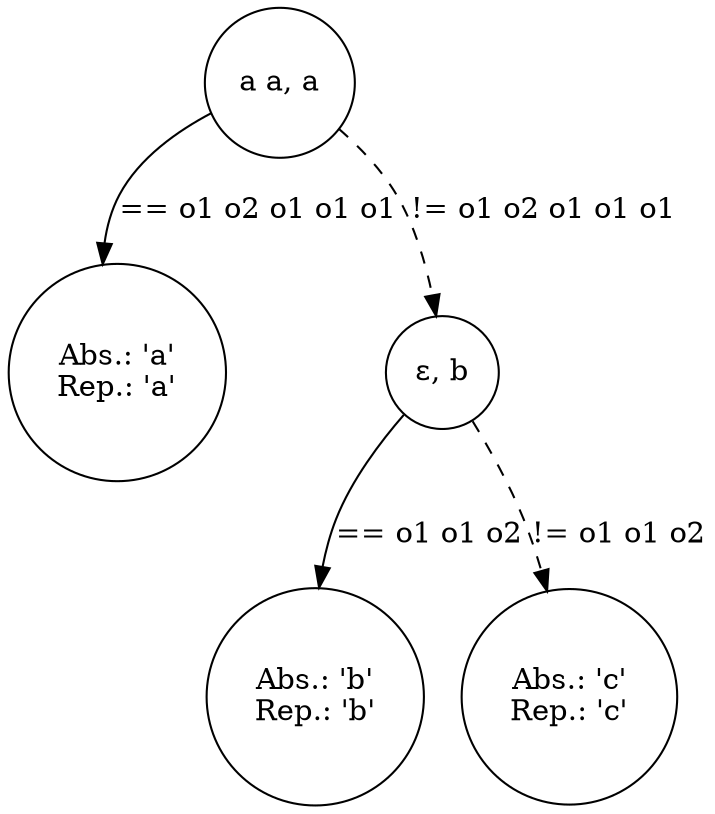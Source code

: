 digraph g {

	s0 [shape="circle" label="a a, a"];
	s1 [shape="circle" label="Abs.: 'a'
Rep.: 'a'"];
	s2 [shape="circle" label="ε, b"];
	s3 [shape="circle" label="Abs.: 'b'
Rep.: 'b'"];
	s4 [shape="circle" label="Abs.: 'c'
Rep.: 'c'"];
	s0 -> s1 [label="== o1 o2 o1 o1 o1"];
	s0 -> s2 [style="dashed" label="!= o1 o2 o1 o1 o1"];
	s2 -> s3 [label="== o1 o1 o2"];
	s2 -> s4 [style="dashed" label="!= o1 o1 o2"];

}
